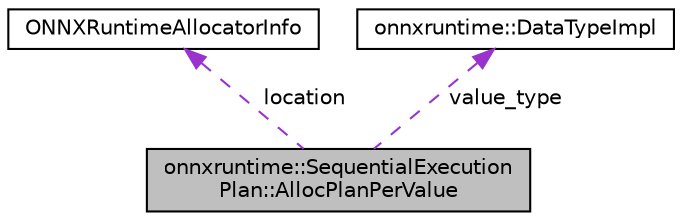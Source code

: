 digraph "onnxruntime::SequentialExecutionPlan::AllocPlanPerValue"
{
  edge [fontname="Helvetica",fontsize="10",labelfontname="Helvetica",labelfontsize="10"];
  node [fontname="Helvetica",fontsize="10",shape=record];
  Node1 [label="onnxruntime::SequentialExecution\lPlan::AllocPlanPerValue",height=0.2,width=0.4,color="black", fillcolor="grey75", style="filled", fontcolor="black"];
  Node2 -> Node1 [dir="back",color="darkorchid3",fontsize="10",style="dashed",label=" location" ,fontname="Helvetica"];
  Node2 [label="ONNXRuntimeAllocatorInfo",height=0.2,width=0.4,color="black", fillcolor="white", style="filled",URL="$structONNXRuntimeAllocatorInfo.html"];
  Node3 -> Node1 [dir="back",color="darkorchid3",fontsize="10",style="dashed",label=" value_type" ,fontname="Helvetica"];
  Node3 [label="onnxruntime::DataTypeImpl",height=0.2,width=0.4,color="black", fillcolor="white", style="filled",URL="$classonnxruntime_1_1DataTypeImpl.html",tooltip="Base class for MLDataType. "];
}
